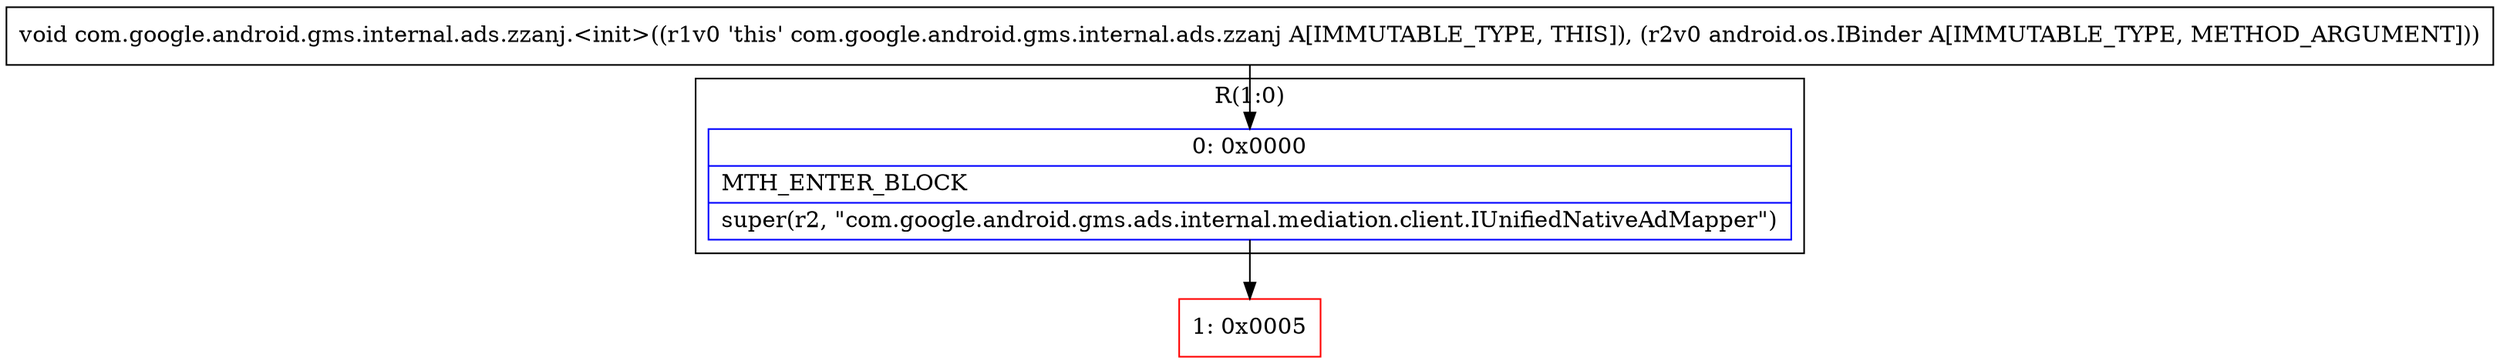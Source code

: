 digraph "CFG forcom.google.android.gms.internal.ads.zzanj.\<init\>(Landroid\/os\/IBinder;)V" {
subgraph cluster_Region_1553872397 {
label = "R(1:0)";
node [shape=record,color=blue];
Node_0 [shape=record,label="{0\:\ 0x0000|MTH_ENTER_BLOCK\l|super(r2, \"com.google.android.gms.ads.internal.mediation.client.IUnifiedNativeAdMapper\")\l}"];
}
Node_1 [shape=record,color=red,label="{1\:\ 0x0005}"];
MethodNode[shape=record,label="{void com.google.android.gms.internal.ads.zzanj.\<init\>((r1v0 'this' com.google.android.gms.internal.ads.zzanj A[IMMUTABLE_TYPE, THIS]), (r2v0 android.os.IBinder A[IMMUTABLE_TYPE, METHOD_ARGUMENT])) }"];
MethodNode -> Node_0;
Node_0 -> Node_1;
}

